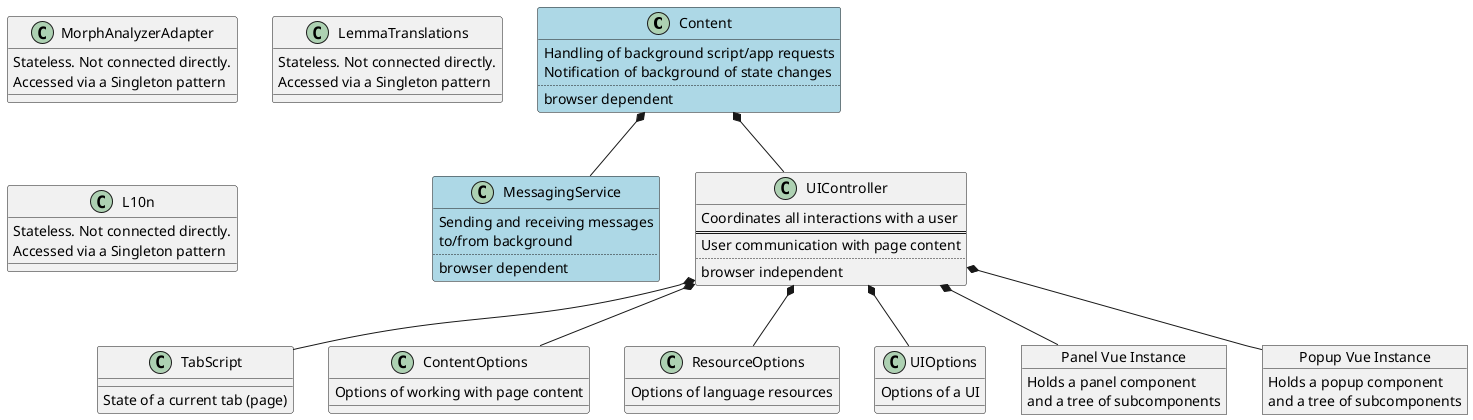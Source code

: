 @startuml
class Content #lightblue {
    Handling of background script/app requests
    Notification of background of state changes
    ..
    browser dependent
}

class MessagingService #lightblue {
    Sending and receiving messages
    to/from background
    ..
    browser dependent
}

class TabScript {
    State of a current tab (page)
}

class ContentOptions {
    Options of working with page content
}

class ResourceOptions {
    Options of language resources
}

class UIOptions {
    Options of a UI
}

class MorphAnalyzerAdapter {
  Stateless. Not connected directly.
  Accessed via a Singleton pattern
}

class LemmaTranslations {
    Stateless. Not connected directly.
    Accessed via a Singleton pattern
}

class UIController {
    Coordinates all interactions with a user
    ==
    User communication with page content
    ..
    browser independent
}

object "Panel Vue Instance" as PanelVI {
    Holds a panel component
    and a tree of subcomponents
}
object "Popup Vue Instance" as PopupVI {
    Holds a popup component
    and a tree of subcomponents
}

class L10n {
    Stateless. Not connected directly.
    Accessed via a Singleton pattern
}

Content *-- UIController
Content *-- MessagingService


UIController *-- PanelVI
UIController *-- PopupVI
UIController *-- TabScript
UIController *-- ContentOptions
UIController *-- ResourceOptions
UIController *-- UIOptions
@enduml
